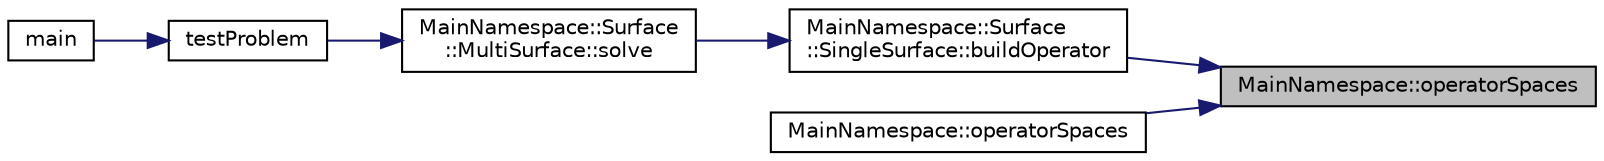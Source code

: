 digraph "MainNamespace::operatorSpaces"
{
 // INTERACTIVE_SVG=YES
 // LATEX_PDF_SIZE
  edge [fontname="Helvetica",fontsize="10",labelfontname="Helvetica",labelfontsize="10"];
  node [fontname="Helvetica",fontsize="10",shape=record];
  rankdir="RL";
  Node1 [label="MainNamespace::operatorSpaces",height=0.2,width=0.4,color="black", fillcolor="grey75", style="filled", fontcolor="black",tooltip=" "];
  Node1 -> Node2 [dir="back",color="midnightblue",fontsize="10",style="solid",fontname="Helvetica"];
  Node2 [label="MainNamespace::Surface\l::SingleSurface::buildOperator",height=0.2,width=0.4,color="black", fillcolor="white", style="filled",URL="$class_main_namespace_1_1_surface_1_1_single_surface.html#a653f26daef216ab74bac87d618603c7f",tooltip="Build the operators."];
  Node2 -> Node3 [dir="back",color="midnightblue",fontsize="10",style="solid",fontname="Helvetica"];
  Node3 [label="MainNamespace::Surface\l::MultiSurface::solve",height=0.2,width=0.4,color="black", fillcolor="white", style="filled",URL="$class_main_namespace_1_1_surface_1_1_multi_surface.html#a8839f7e49575079e39fbb95a692772a5",tooltip="Compute the right-hand side, the operators, then solve the linear system."];
  Node3 -> Node4 [dir="back",color="midnightblue",fontsize="10",style="solid",fontname="Helvetica"];
  Node4 [label="testProblem",height=0.2,width=0.4,color="black", fillcolor="white", style="filled",URL="$main_8cpp.html#a5d68713f22d1b3e2495b15d107ea7d21",tooltip=" "];
  Node4 -> Node5 [dir="back",color="midnightblue",fontsize="10",style="solid",fontname="Helvetica"];
  Node5 [label="main",height=0.2,width=0.4,color="black", fillcolor="white", style="filled",URL="$main_8cpp.html#a3c04138a5bfe5d72780bb7e82a18e627",tooltip=" "];
  Node1 -> Node6 [dir="back",color="midnightblue",fontsize="10",style="solid",fontname="Helvetica"];
  Node6 [label="MainNamespace::operatorSpaces",height=0.2,width=0.4,color="black", fillcolor="white", style="filled",URL="$namespace_main_namespace.html#ab0572c01bf2586eaee945d195a0db935",tooltip=" "];
}
